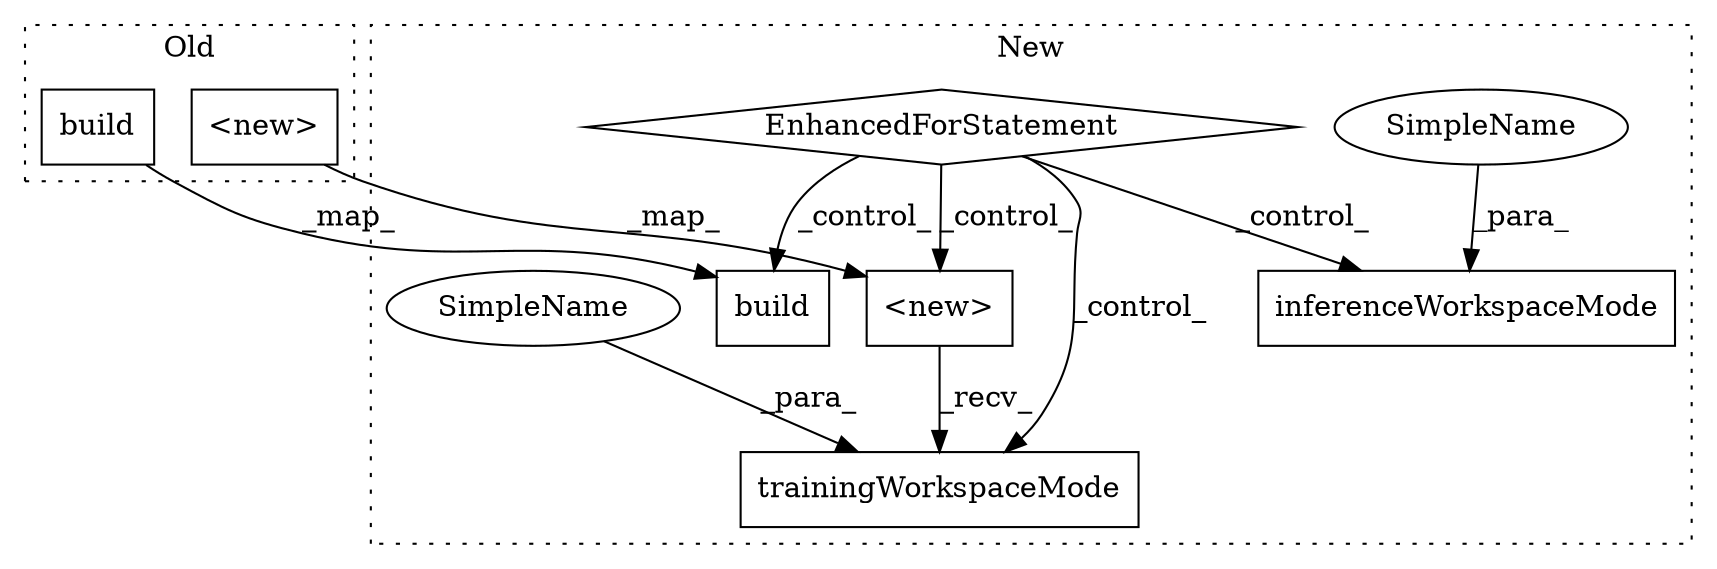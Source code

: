 digraph G {
subgraph cluster0 {
1 [label="build" a="32" s="5781" l="7" shape="box"];
5 [label="<new>" a="14" s="5344" l="36" shape="box"];
label = "Old";
style="dotted";
}
subgraph cluster1 {
2 [label="build" a="32" s="6586" l="7" shape="box"];
3 [label="EnhancedForStatement" a="70" s="5901,5987" l="4,2" shape="diamond"];
4 [label="<new>" a="14" s="6143" l="36" shape="box"];
6 [label="trainingWorkspaceMode" a="32" s="6201,6226" l="22,1" shape="box"];
7 [label="inferenceWorkspaceMode" a="32" s="7288,7314" l="23,1" shape="box"];
8 [label="SimpleName" a="42" s="7311" l="3" shape="ellipse"];
9 [label="SimpleName" a="42" s="6223" l="3" shape="ellipse"];
label = "New";
style="dotted";
}
1 -> 2 [label="_map_"];
3 -> 4 [label="_control_"];
3 -> 6 [label="_control_"];
3 -> 2 [label="_control_"];
3 -> 7 [label="_control_"];
4 -> 6 [label="_recv_"];
5 -> 4 [label="_map_"];
8 -> 7 [label="_para_"];
9 -> 6 [label="_para_"];
}